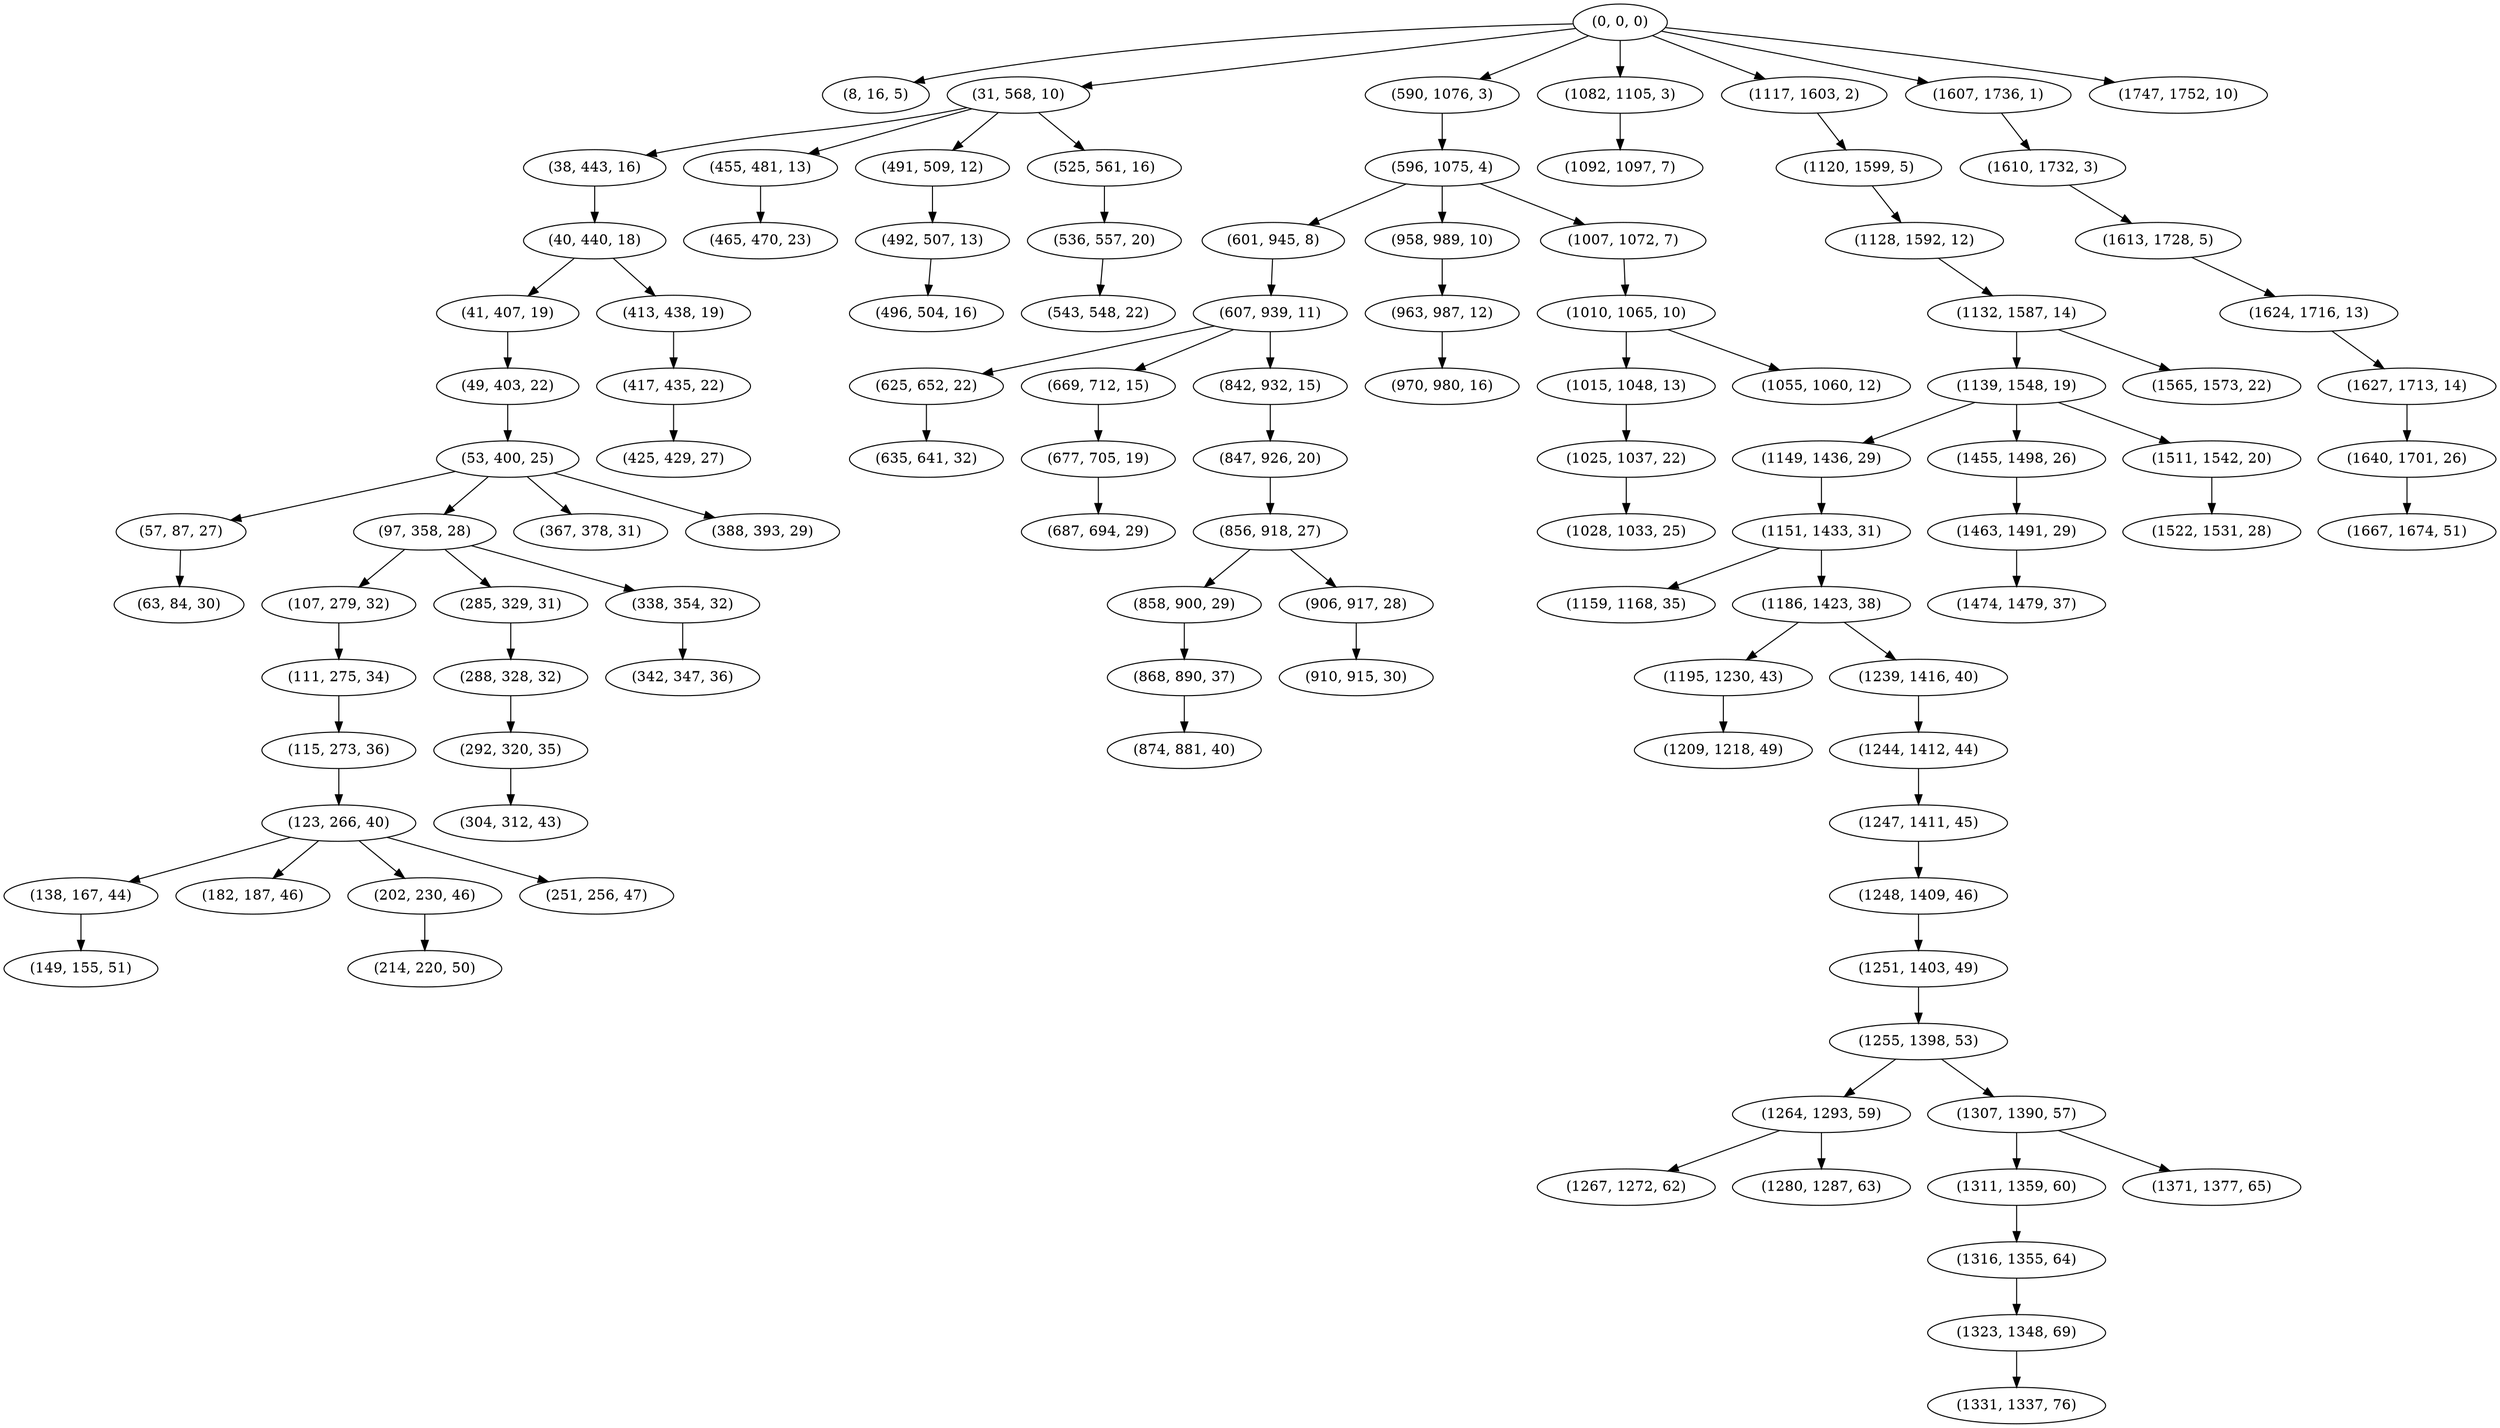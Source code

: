 digraph tree {
    "(0, 0, 0)";
    "(8, 16, 5)";
    "(31, 568, 10)";
    "(38, 443, 16)";
    "(40, 440, 18)";
    "(41, 407, 19)";
    "(49, 403, 22)";
    "(53, 400, 25)";
    "(57, 87, 27)";
    "(63, 84, 30)";
    "(97, 358, 28)";
    "(107, 279, 32)";
    "(111, 275, 34)";
    "(115, 273, 36)";
    "(123, 266, 40)";
    "(138, 167, 44)";
    "(149, 155, 51)";
    "(182, 187, 46)";
    "(202, 230, 46)";
    "(214, 220, 50)";
    "(251, 256, 47)";
    "(285, 329, 31)";
    "(288, 328, 32)";
    "(292, 320, 35)";
    "(304, 312, 43)";
    "(338, 354, 32)";
    "(342, 347, 36)";
    "(367, 378, 31)";
    "(388, 393, 29)";
    "(413, 438, 19)";
    "(417, 435, 22)";
    "(425, 429, 27)";
    "(455, 481, 13)";
    "(465, 470, 23)";
    "(491, 509, 12)";
    "(492, 507, 13)";
    "(496, 504, 16)";
    "(525, 561, 16)";
    "(536, 557, 20)";
    "(543, 548, 22)";
    "(590, 1076, 3)";
    "(596, 1075, 4)";
    "(601, 945, 8)";
    "(607, 939, 11)";
    "(625, 652, 22)";
    "(635, 641, 32)";
    "(669, 712, 15)";
    "(677, 705, 19)";
    "(687, 694, 29)";
    "(842, 932, 15)";
    "(847, 926, 20)";
    "(856, 918, 27)";
    "(858, 900, 29)";
    "(868, 890, 37)";
    "(874, 881, 40)";
    "(906, 917, 28)";
    "(910, 915, 30)";
    "(958, 989, 10)";
    "(963, 987, 12)";
    "(970, 980, 16)";
    "(1007, 1072, 7)";
    "(1010, 1065, 10)";
    "(1015, 1048, 13)";
    "(1025, 1037, 22)";
    "(1028, 1033, 25)";
    "(1055, 1060, 12)";
    "(1082, 1105, 3)";
    "(1092, 1097, 7)";
    "(1117, 1603, 2)";
    "(1120, 1599, 5)";
    "(1128, 1592, 12)";
    "(1132, 1587, 14)";
    "(1139, 1548, 19)";
    "(1149, 1436, 29)";
    "(1151, 1433, 31)";
    "(1159, 1168, 35)";
    "(1186, 1423, 38)";
    "(1195, 1230, 43)";
    "(1209, 1218, 49)";
    "(1239, 1416, 40)";
    "(1244, 1412, 44)";
    "(1247, 1411, 45)";
    "(1248, 1409, 46)";
    "(1251, 1403, 49)";
    "(1255, 1398, 53)";
    "(1264, 1293, 59)";
    "(1267, 1272, 62)";
    "(1280, 1287, 63)";
    "(1307, 1390, 57)";
    "(1311, 1359, 60)";
    "(1316, 1355, 64)";
    "(1323, 1348, 69)";
    "(1331, 1337, 76)";
    "(1371, 1377, 65)";
    "(1455, 1498, 26)";
    "(1463, 1491, 29)";
    "(1474, 1479, 37)";
    "(1511, 1542, 20)";
    "(1522, 1531, 28)";
    "(1565, 1573, 22)";
    "(1607, 1736, 1)";
    "(1610, 1732, 3)";
    "(1613, 1728, 5)";
    "(1624, 1716, 13)";
    "(1627, 1713, 14)";
    "(1640, 1701, 26)";
    "(1667, 1674, 51)";
    "(1747, 1752, 10)";
    "(0, 0, 0)" -> "(8, 16, 5)";
    "(0, 0, 0)" -> "(31, 568, 10)";
    "(0, 0, 0)" -> "(590, 1076, 3)";
    "(0, 0, 0)" -> "(1082, 1105, 3)";
    "(0, 0, 0)" -> "(1117, 1603, 2)";
    "(0, 0, 0)" -> "(1607, 1736, 1)";
    "(0, 0, 0)" -> "(1747, 1752, 10)";
    "(31, 568, 10)" -> "(38, 443, 16)";
    "(31, 568, 10)" -> "(455, 481, 13)";
    "(31, 568, 10)" -> "(491, 509, 12)";
    "(31, 568, 10)" -> "(525, 561, 16)";
    "(38, 443, 16)" -> "(40, 440, 18)";
    "(40, 440, 18)" -> "(41, 407, 19)";
    "(40, 440, 18)" -> "(413, 438, 19)";
    "(41, 407, 19)" -> "(49, 403, 22)";
    "(49, 403, 22)" -> "(53, 400, 25)";
    "(53, 400, 25)" -> "(57, 87, 27)";
    "(53, 400, 25)" -> "(97, 358, 28)";
    "(53, 400, 25)" -> "(367, 378, 31)";
    "(53, 400, 25)" -> "(388, 393, 29)";
    "(57, 87, 27)" -> "(63, 84, 30)";
    "(97, 358, 28)" -> "(107, 279, 32)";
    "(97, 358, 28)" -> "(285, 329, 31)";
    "(97, 358, 28)" -> "(338, 354, 32)";
    "(107, 279, 32)" -> "(111, 275, 34)";
    "(111, 275, 34)" -> "(115, 273, 36)";
    "(115, 273, 36)" -> "(123, 266, 40)";
    "(123, 266, 40)" -> "(138, 167, 44)";
    "(123, 266, 40)" -> "(182, 187, 46)";
    "(123, 266, 40)" -> "(202, 230, 46)";
    "(123, 266, 40)" -> "(251, 256, 47)";
    "(138, 167, 44)" -> "(149, 155, 51)";
    "(202, 230, 46)" -> "(214, 220, 50)";
    "(285, 329, 31)" -> "(288, 328, 32)";
    "(288, 328, 32)" -> "(292, 320, 35)";
    "(292, 320, 35)" -> "(304, 312, 43)";
    "(338, 354, 32)" -> "(342, 347, 36)";
    "(413, 438, 19)" -> "(417, 435, 22)";
    "(417, 435, 22)" -> "(425, 429, 27)";
    "(455, 481, 13)" -> "(465, 470, 23)";
    "(491, 509, 12)" -> "(492, 507, 13)";
    "(492, 507, 13)" -> "(496, 504, 16)";
    "(525, 561, 16)" -> "(536, 557, 20)";
    "(536, 557, 20)" -> "(543, 548, 22)";
    "(590, 1076, 3)" -> "(596, 1075, 4)";
    "(596, 1075, 4)" -> "(601, 945, 8)";
    "(596, 1075, 4)" -> "(958, 989, 10)";
    "(596, 1075, 4)" -> "(1007, 1072, 7)";
    "(601, 945, 8)" -> "(607, 939, 11)";
    "(607, 939, 11)" -> "(625, 652, 22)";
    "(607, 939, 11)" -> "(669, 712, 15)";
    "(607, 939, 11)" -> "(842, 932, 15)";
    "(625, 652, 22)" -> "(635, 641, 32)";
    "(669, 712, 15)" -> "(677, 705, 19)";
    "(677, 705, 19)" -> "(687, 694, 29)";
    "(842, 932, 15)" -> "(847, 926, 20)";
    "(847, 926, 20)" -> "(856, 918, 27)";
    "(856, 918, 27)" -> "(858, 900, 29)";
    "(856, 918, 27)" -> "(906, 917, 28)";
    "(858, 900, 29)" -> "(868, 890, 37)";
    "(868, 890, 37)" -> "(874, 881, 40)";
    "(906, 917, 28)" -> "(910, 915, 30)";
    "(958, 989, 10)" -> "(963, 987, 12)";
    "(963, 987, 12)" -> "(970, 980, 16)";
    "(1007, 1072, 7)" -> "(1010, 1065, 10)";
    "(1010, 1065, 10)" -> "(1015, 1048, 13)";
    "(1010, 1065, 10)" -> "(1055, 1060, 12)";
    "(1015, 1048, 13)" -> "(1025, 1037, 22)";
    "(1025, 1037, 22)" -> "(1028, 1033, 25)";
    "(1082, 1105, 3)" -> "(1092, 1097, 7)";
    "(1117, 1603, 2)" -> "(1120, 1599, 5)";
    "(1120, 1599, 5)" -> "(1128, 1592, 12)";
    "(1128, 1592, 12)" -> "(1132, 1587, 14)";
    "(1132, 1587, 14)" -> "(1139, 1548, 19)";
    "(1132, 1587, 14)" -> "(1565, 1573, 22)";
    "(1139, 1548, 19)" -> "(1149, 1436, 29)";
    "(1139, 1548, 19)" -> "(1455, 1498, 26)";
    "(1139, 1548, 19)" -> "(1511, 1542, 20)";
    "(1149, 1436, 29)" -> "(1151, 1433, 31)";
    "(1151, 1433, 31)" -> "(1159, 1168, 35)";
    "(1151, 1433, 31)" -> "(1186, 1423, 38)";
    "(1186, 1423, 38)" -> "(1195, 1230, 43)";
    "(1186, 1423, 38)" -> "(1239, 1416, 40)";
    "(1195, 1230, 43)" -> "(1209, 1218, 49)";
    "(1239, 1416, 40)" -> "(1244, 1412, 44)";
    "(1244, 1412, 44)" -> "(1247, 1411, 45)";
    "(1247, 1411, 45)" -> "(1248, 1409, 46)";
    "(1248, 1409, 46)" -> "(1251, 1403, 49)";
    "(1251, 1403, 49)" -> "(1255, 1398, 53)";
    "(1255, 1398, 53)" -> "(1264, 1293, 59)";
    "(1255, 1398, 53)" -> "(1307, 1390, 57)";
    "(1264, 1293, 59)" -> "(1267, 1272, 62)";
    "(1264, 1293, 59)" -> "(1280, 1287, 63)";
    "(1307, 1390, 57)" -> "(1311, 1359, 60)";
    "(1307, 1390, 57)" -> "(1371, 1377, 65)";
    "(1311, 1359, 60)" -> "(1316, 1355, 64)";
    "(1316, 1355, 64)" -> "(1323, 1348, 69)";
    "(1323, 1348, 69)" -> "(1331, 1337, 76)";
    "(1455, 1498, 26)" -> "(1463, 1491, 29)";
    "(1463, 1491, 29)" -> "(1474, 1479, 37)";
    "(1511, 1542, 20)" -> "(1522, 1531, 28)";
    "(1607, 1736, 1)" -> "(1610, 1732, 3)";
    "(1610, 1732, 3)" -> "(1613, 1728, 5)";
    "(1613, 1728, 5)" -> "(1624, 1716, 13)";
    "(1624, 1716, 13)" -> "(1627, 1713, 14)";
    "(1627, 1713, 14)" -> "(1640, 1701, 26)";
    "(1640, 1701, 26)" -> "(1667, 1674, 51)";
}
